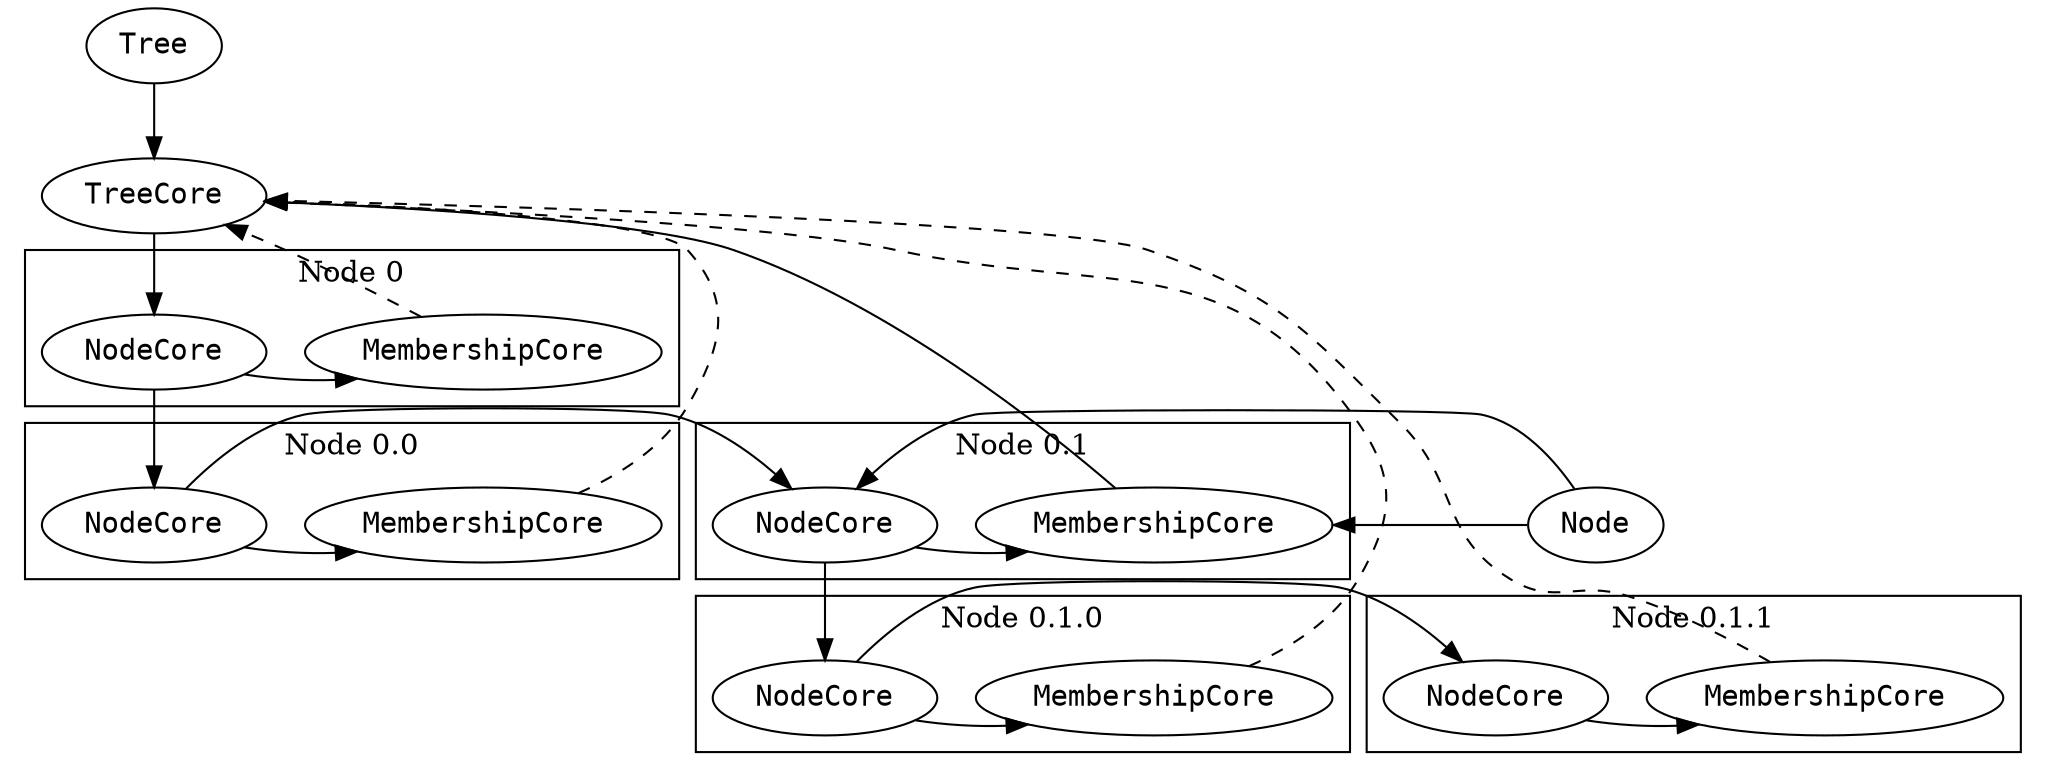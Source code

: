 ///bin/true <<//
/*
//
cd "$(dirname "$(readlink -f "$0")")"
dot -Tsvg "$0" -o "$(basename "$0" .dot)".svg
exit
*/

digraph "Internal structures" {
	newrank = true;
	node [
		fontname = monospace,
	];

	treecore0 [label="TreeCore"];
	tree0_0 [label="Tree"];
	tree0_0 -> treecore0;
	{ rank=same; tree0_0; }
	{ rank=same; treecore0; }

	subgraph cluster_node0 {
		label="Node 0";
		node0_nodecore [label="NodeCore"];
		node0_membership [label="MembershipCore"];
		node0_nodecore -> node0_membership [constraint=false];
		{
			rank = same;
			node0_nodecore -> node0_membership [style=invis];
		}
	}
	node0_membership -> treecore0 [constraint=false, style=dashed];

	subgraph cluster_node0_0 {
		label="Node 0.0";
		node0_0_nodecore [label="NodeCore"];
		node0_0_membership [label="MembershipCore"];
		node0_0_nodecore -> node0_0_membership [constraint=false];
		{
			rank = same;
			node0_0_nodecore;
			node0_0_membership;
		}
	}
	node0_0_membership -> treecore0 [constraint=false, style=dashed];

	subgraph cluster_node0_1 {
		label="Node 0.1";
		node0_1_nodecore [label="NodeCore"];
		node0_1_membership [label="MembershipCore"];
		node0_1_nodecore -> node0_1_membership [constraint=false];
		{
			rank=same;
			node0_1_nodecore;
			node0_1_membership;
		}
	}
	// `style=solid` since `node0_handle` has the reference to this node.
	node0_1_membership -> treecore0 [constraint=false, style=solid];

	subgraph cluster_node0_1_0 {
		label="Node 0.1.0";
		node0_1_0_nodecore [label="NodeCore"];
		node0_1_0_membership [label="MembershipCore"];
		node0_1_0_nodecore -> node0_1_0_membership [constraint=false];
		{
			rank = same;
			node0_1_0_nodecore;
			node0_1_0_membership;
		}
	}
	node0_1_0_membership -> treecore0 [constraint=false, style=dashed];

	subgraph cluster_node0_1_1 {
		label="Node 0.1.1";
		node0_1_1_nodecore [label="NodeCore"];
		node0_1_1_membership [label="MembershipCore"];
		node0_1_1_nodecore -> node0_1_1_membership [constraint=false];
		{
			rank=same;
			node0_1_1_nodecore;
			node0_1_1_membership;
		}
	}
	node0_1_1_membership -> treecore0 [constraint=false, style=dashed];

	treecore0 -> node0_nodecore;
	node0_nodecore -> node0_0_nodecore;
	node0_1_nodecore -> node0_1_0_nodecore;

	node0_0_nodecore -> node0_1_nodecore [constraint=false];
	node0_1_0_nodecore -> node0_1_1_nodecore [constraint=false];

	node0_handle [label="Node"];
	node0_handle -> node0_1_nodecore;
	node0_handle -> node0_1_membership;

	// Horizontal ordering.
	{
		rank=same;
		node0_nodecore -> node0_membership [style=invis];
	}
	{
		rank=same;
		node0_0_nodecore -> node0_0_membership -> node0_1_nodecore -> node0_1_membership -> node0_handle [style=invis];
	}
	{
		rank=same;
		node0_1_0_nodecore -> node0_1_0_membership -> node0_1_1_nodecore -> node0_1_1_membership [style=invis];
	}
}
